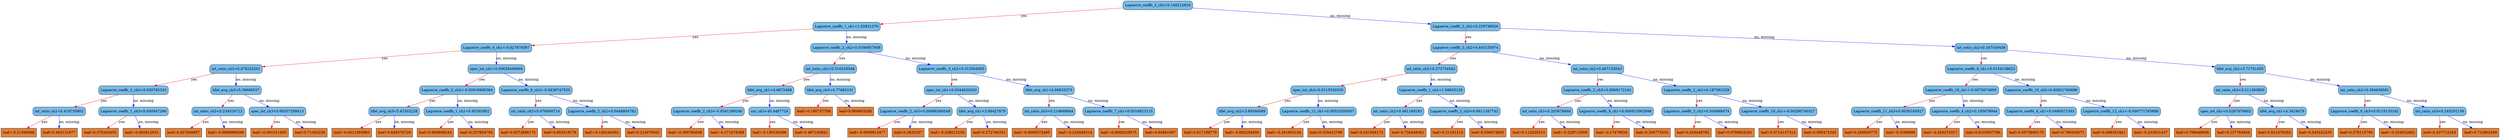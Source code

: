 digraph {
	graph [bb="0,0,8158.6,567",
		rankdir=TB
	];
	node [label="\N"];
	0	[fillcolor="#78bceb",
		height=0.5,
		label="Laguerre_coeffs_2_ch2<0.146212816",
		pos="4141.8,549",
		shape=box,
		style="filled, rounded",
		width=3.1076];
	1	[fillcolor="#78bceb",
		height=0.5,
		label="Laguerre_coeffs_1_ch1<1.02831376",
		pos="2869.8,460.5",
		shape=box,
		style="filled, rounded",
		width=3.0139];
	0 -> 1	[color="#FF0000",
		label=yes,
		lp="3628.8,504.75",
		pos="e,2978.4,468.89 4029.4,540.36 3790.8,524.14 3235.2,486.35 2989.9,469.67"];
	2	[fillcolor="#78bceb",
		height=0.5,
		label="Laguerre_coeffs_2_ch2<0.229748026",
		pos="4801.8,460.5",
		shape=box,
		style="filled, rounded",
		width=3.1076];
	0 -> 2	[color="#0000FF",
		label="no, missing",
		lp="4563.6,504.75",
		pos="e,4689.6,476.19 4254.1,533.28 4371.9,517.83 4556.6,493.63 4678.4,477.66"];
	3	[fillcolor="#78bceb",
		height=0.5,
		label="Laguerre_coeffs_4_ch1<-0.027679367",
		pos="1618.8,372",
		shape=box,
		style="filled, rounded",
		width=3.1701];
	1 -> 3	[color="#FF0000",
		label=yes,
		lp="2365.8,416.25",
		pos="e,1733.2,380.91 2760.9,451.98 2529.6,435.98 1990.3,398.69 1744.7,381.71"];
	4	[fillcolor="#78bceb",
		height=0.5,
		label="Laguerre_coeffs_2_ch2<0.0346957408",
		pos="2869.8,372",
		shape=box,
		style="filled, rounded",
		width=3.2014];
	1 -> 4	[color="#0000FF",
		label="no, missing",
		lp="2901.6,416.25",
		pos="e,2869.8,390.35 2869.8,442.41 2869.8,430.76 2869.8,415.05 2869.8,401.52"];
	5	[fillcolor="#78bceb",
		height=0.5,
		label="Laguerre_coeffs_3_ch2<0.443155974",
		pos="4801.8,372",
		shape=box,
		style="filled, rounded",
		width=3.1076];
	2 -> 5	[color="#FF0000",
		label=yes,
		lp="4810.8,416.25",
		pos="e,4801.8,390.35 4801.8,442.41 4801.8,430.76 4801.8,415.05 4801.8,401.52"];
	6	[fillcolor="#78bceb",
		height=0.5,
		label="int_ratio_ch2<0.347439438",
		pos="6472.8,372",
		shape=box,
		style="filled, rounded",
		width=2.3264];
	2 -> 6	[color="#0000FF",
		label="no, missing",
		lp="5819.6,416.25",
		pos="e,6388.9,377.34 4914,453.69 5224.1,437.64 6089,392.87 6377.6,377.93"];
	7	[fillcolor="#78bceb",
		height=0.5,
		label="int_ratio_ch2<0.478225201",
		pos="770.75,283.5",
		shape=box,
		style="filled, rounded",
		width=2.3264];
	3 -> 7	[color="#FF0000",
		label=yes,
		lp="1279.8,327.75",
		pos="e,854.92,293.09 1504.4,359.33 1335.6,342.12 1023,310.23 865.95,294.21"];
	8	[fillcolor="#78bceb",
		height=0.5,
		label="spec_int_ch1<0.00628499966",
		pos="1618.8,283.5",
		shape=box,
		style="filled, rounded",
		width=2.5035];
	3 -> 8	[color="#0000FF",
		label="no, missing",
		lp="1650.6,327.75",
		pos="e,1618.8,301.85 1618.8,353.91 1618.8,342.26 1618.8,326.55 1618.8,313.02"];
	9	[fillcolor="#78bceb",
		height=0.5,
		label="int_ratio_ch2<0.516329348",
		pos="2720.8,283.5",
		shape=box,
		style="filled, rounded",
		width=2.3264];
	4 -> 9	[color="#FF0000",
		label=yes,
		lp="2817.8,327.75",
		pos="e,2750.7,301.91 2840,353.7 2817.2,340.49 2785.6,322.14 2760.6,307.66"];
	10	[fillcolor="#78bceb",
		height=0.5,
		label="Laguerre_coeffs_3_ch2<0.313504905",
		pos="3082.8,283.5",
		shape=box,
		style="filled, rounded",
		width=3.1076];
	4 -> 10	[color="#0000FF",
		label="no, missing",
		lp="3027.6,327.75",
		pos="e,3040,301.87 2912.6,353.6 2946.3,339.9 2993.5,320.75 3029.6,306.08"];
	15	[fillcolor="#78bceb",
		height=0.5,
		label="Laguerre_coeffs_2_ch2<0.039785333",
		pos="431.75,195",
		shape=box,
		style="filled, rounded",
		width=3.1076];
	7 -> 15	[color="#FF0000",
		label=yes,
		lp="640.75,239.25",
		pos="e,500.13,213.45 702.56,265.1 647.25,250.99 569.21,231.07 511.1,216.25"];
	16	[fillcolor="#78bceb",
		height=0.5,
		label="lifet_avg_ch3<5.39686537",
		pos="770.75,195",
		shape=box,
		style="filled, rounded",
		width=2.2639];
	7 -> 16	[color="#0000FF",
		label="no, missing",
		lp="802.62,239.25",
		pos="e,770.75,213.35 770.75,265.41 770.75,253.76 770.75,238.05 770.75,224.52"];
	17	[fillcolor="#78bceb",
		height=0.5,
		label="Laguerre_coeffs_2_ch2<-0.00919995364",
		pos="1490.8,195",
		shape=box,
		style="filled, rounded",
		width=3.3576];
	8 -> 17	[color="#FF0000",
		label=yes,
		lp="1575.8,239.25",
		pos="e,1516.3,213.27 1593.2,265.2 1573.8,252.12 1547,234.01 1525.7,219.6"];
	18	[fillcolor="#78bceb",
		height=0.5,
		label="Laguerre_coeffs_6_ch3<-0.0439747535",
		pos="1746.8,195",
		shape=box,
		style="filled, rounded",
		width=3.2639];
	8 -> 18	[color="#0000FF",
		label="no, missing",
		lp="1726.6,239.25",
		pos="e,1721.2,213.27 1644.3,265.2 1663.7,252.12 1690.5,234.01 1711.8,219.6"];
	31	[fillcolor="#78bceb",
		height=0.5,
		label="int_ratio_ch1<0.418735802",
		pos="189.75,106.5",
		shape=box,
		style="filled, rounded",
		width=2.3264];
	15 -> 31	[color="#FF0000",
		label=yes,
		lp="341.75,150.75",
		pos="e,238.35,124.87 383.07,176.6 344.42,162.79 290.24,143.42 249.06,128.7"];
	32	[fillcolor="#78bceb",
		height=0.5,
		label="Laguerre_coeffs_1_ch3<0.640847266",
		pos="431.75,106.5",
		shape=box,
		style="filled, rounded",
		width=3.1076];
	15 -> 32	[color="#0000FF",
		label="no, missing",
		lp="463.62,150.75",
		pos="e,431.75,124.85 431.75,176.91 431.75,165.26 431.75,149.55 431.75,136.02"];
	33	[fillcolor="#78bceb",
		height=0.5,
		label="int_ratio_ch3<0.234524712",
		pos="709.75,106.5",
		shape=box,
		style="filled, rounded",
		width=2.3264];
	16 -> 33	[color="#FF0000",
		label=yes,
		lp="754.75,150.75",
		pos="e,721.99,124.85 758.7,176.91 750.07,164.67 738.27,147.95 728.43,133.99"];
	34	[fillcolor="#78bceb",
		height=0.5,
		label="spec_int_ch3<0.00337289413",
		pos="901.75,106.5",
		shape=box,
		style="filled, rounded",
		width=2.5035];
	16 -> 34	[color="#0000FF",
		label="no, missing",
		lp="880.62,150.75",
		pos="e,875.6,124.77 796.94,176.7 816.76,163.62 844.19,145.51 866.01,131.1"];
	63	[fillcolor="#e48038",
		height=0.5,
		label="leaf=-0.21590668",
		pos="56.75,18",
		shape=box,
		style=filled,
		width=1.5764];
	31 -> 63	[color="#FF0000",
		label=yes,
		lp="144.75,62.25",
		pos="e,83.299,36.267 163.16,88.203 142.95,75.062 114.94,56.846 92.733,42.403"];
	64	[fillcolor="#e48038",
		height=0.5,
		label="leaf=0.462131977",
		pos="189.75,18",
		shape=box,
		style=filled,
		width=1.6076];
	31 -> 64	[color="#0000FF",
		label="no, missing",
		lp="221.62,62.25",
		pos="e,189.75,36.35 189.75,88.41 189.75,76.758 189.75,61.047 189.75,47.519"];
	65	[fillcolor="#e48038",
		height=0.5,
		label="leaf=0.375263453",
		pos="323.75,18",
		shape=box,
		style=filled,
		width=1.6076];
	32 -> 65	[color="#FF0000",
		label=yes,
		lp="396.75,62.25",
		pos="e,345.31,36.267 410.15,88.203 394.11,75.356 372.02,57.661 354.19,43.38"];
	66	[fillcolor="#e48038",
		height=0.5,
		label="leaf=-0.062912032",
		pos="459.75,18",
		shape=box,
		style=filled,
		width=1.6701];
	32 -> 66	[color="#0000FF",
		label="no, missing",
		lp="480.62,62.25",
		pos="e,454.13,36.35 437.28,88.41 441.09,76.64 446.24,60.729 450.65,47.11"];
	67	[fillcolor="#e48038",
		height=0.5,
		label="leaf=0.457640857",
		pos="595.75,18",
		shape=box,
		style=filled,
		width=1.6076];
	33 -> 67	[color="#FF0000",
		label=yes,
		lp="672.75,62.25",
		pos="e,618.51,36.267 686.95,88.203 669.95,75.297 646.49,57.498 627.62,43.183"];
	68	[fillcolor="#e48038",
		height=0.5,
		label="leaf=-0.0898988396",
		pos="734.75,18",
		shape=box,
		style=filled,
		width=1.7639];
	33 -> 68	[color="#0000FF",
		label="no, missing",
		lp="756.62,62.25",
		pos="e,729.74,36.35 714.69,88.41 718.09,76.64 722.69,60.729 726.63,47.11"];
	69	[fillcolor="#e48038",
		height=0.5,
		label="leaf=-0.091011405",
		pos="876.75,18",
		shape=box,
		style=filled,
		width=1.6701];
	34 -> 69	[color="#FF0000",
		label=yes,
		lp="900.75,62.25",
		pos="e,881.76,36.35 896.81,88.41 893.41,76.64 888.81,60.729 884.87,47.11"];
	70	[fillcolor="#e48038",
		height=0.5,
		label="leaf=0.71563226",
		pos="1009.8,18",
		shape=box,
		style=filled,
		width=1.5139];
	34 -> 70	[color="#0000FF",
		label="no, missing",
		lp="997.62,62.25",
		pos="e,988.19,36.267 923.35,88.203 939.39,75.356 961.48,57.661 979.31,43.38"];
	35	[fillcolor="#78bceb",
		height=0.5,
		label="lifet_avg_ch3<5.42303228",
		pos="1284.8,106.5",
		shape=box,
		style="filled, rounded",
		width=2.2639];
	17 -> 35	[color="#FF0000",
		label=yes,
		lp="1415.8,150.75",
		pos="e,1326.2,124.91 1449.6,176.7 1417.1,163.08 1371.7,143.99 1336.7,129.32"];
	36	[fillcolor="#78bceb",
		height=0.5,
		label="Laguerre_coeffs_1_ch1<0.95292902",
		pos="1492.8,106.5",
		shape=box,
		style="filled, rounded",
		width=3.0139];
	17 -> 36	[color="#0000FF",
		label="no, missing",
		lp="1524.6,150.75",
		pos="e,1492.3,124.85 1491.1,176.91 1491.4,165.26 1491.8,149.55 1492.1,136.02"];
	37	[fillcolor="#78bceb",
		height=0.5,
		label="int_ratio_ch2<0.476908714",
		pos="1746.8,106.5",
		shape=box,
		style="filled, rounded",
		width=2.3264];
	18 -> 37	[color="#FF0000",
		label=yes,
		lp="1755.8,150.75",
		pos="e,1746.8,124.85 1746.8,176.91 1746.8,165.26 1746.8,149.55 1746.8,136.02"];
	38	[fillcolor="#78bceb",
		height=0.5,
		label="Laguerre_coeffs_2_ch2<0.0446804762",
		pos="1963.8,106.5",
		shape=box,
		style="filled, rounded",
		width=3.2014];
	18 -> 38	[color="#0000FF",
		label="no, missing",
		lp="1906.6,150.75",
		pos="e,1920.2,124.87 1790.4,176.6 1824.8,162.9 1872.8,143.75 1909.6,129.08"];
	71	[fillcolor="#e48038",
		height=0.5,
		label="leaf=-0.0412393883",
		pos="1145.8,18",
		shape=box,
		style=filled,
		width=1.7639];
	35 -> 71	[color="#FF0000",
		label=yes,
		lp="1236.8,62.25",
		pos="e,1173.5,36.267 1257,88.203 1235.7,75.003 1206.3,56.683 1183,42.209"];
	72	[fillcolor="#e48038",
		height=0.5,
		label="leaf=0.646376729",
		pos="1284.8,18",
		shape=box,
		style=filled,
		width=1.6076];
	35 -> 72	[color="#0000FF",
		label="no, missing",
		lp="1316.6,62.25",
		pos="e,1284.8,36.35 1284.8,88.41 1284.8,76.758 1284.8,61.047 1284.8,47.519"];
	73	[fillcolor="#e48038",
		height=0.5,
		label="leaf=0.608949244",
		pos="1418.8,18",
		shape=box,
		style=filled,
		width=1.6076];
	36 -> 73	[color="#FF0000",
		label=yes,
		lp="1471.8,62.25",
		pos="e,1433.6,36.35 1478.1,88.41 1467.6,76.051 1453.1,59.127 1441.1,45.085"];
	74	[fillcolor="#e48038",
		height=0.5,
		label="leaf=0.237854704",
		pos="1552.8,18",
		shape=box,
		style=filled,
		width=1.6076];
	36 -> 74	[color="#0000FF",
		label="no, missing",
		lp="1560.6,62.25",
		pos="e,1540.7,36.35 1504.6,88.41 1513.1,76.169 1524.7,59.449 1534.4,45.487"];
	75	[fillcolor="#e48038",
		height=0.5,
		label="leaf=0.0573686175",
		pos="1689.8,18",
		shape=box,
		style=filled,
		width=1.7014];
	37 -> 75	[color="#FF0000",
		label=yes,
		lp="1732.8,62.25",
		pos="e,1701.2,36.35 1735.5,88.41 1727.5,76.287 1716.6,59.77 1707.5,45.89"];
	76	[fillcolor="#e48038",
		height=0.5,
		label="leaf=0.853019178",
		pos="1826.8,18",
		shape=box,
		style=filled,
		width=1.6076];
	37 -> 76	[color="#0000FF",
		label="no, missing",
		lp="1826.6,62.25",
		pos="e,1810.7,36.35 1762.6,88.41 1774.1,75.934 1789.9,58.805 1803,44.685"];
	77	[fillcolor="#e48038",
		height=0.5,
		label="leaf=-0.146244302",
		pos="1962.8,18",
		shape=box,
		style=filled,
		width=1.6701];
	38 -> 77	[color="#FF0000",
		label=yes,
		lp="1972.8,62.25",
		pos="e,1963,36.35 1963.6,88.41 1963.4,76.758 1963.2,61.047 1963.1,47.519"];
	78	[fillcolor="#e48038",
		height=0.5,
		label="leaf=0.216479361",
		pos="2098.8,18",
		shape=box,
		style=filled,
		width=1.6076];
	38 -> 78	[color="#0000FF",
		label="no, missing",
		lp="2075.6,62.25",
		pos="e,2071.8,36.267 1990.7,88.203 2011.3,75.062 2039.7,56.846 2062.2,42.403"];
	19	[fillcolor="#78bceb",
		height=0.5,
		label="lifet_avg_ch1<4.6872468",
		pos="2510.8,195",
		shape=box,
		style="filled, rounded",
		width=2.1701];
	9 -> 19	[color="#FF0000",
		label=yes,
		lp="2643.8,239.25",
		pos="e,2552.9,213.37 2678.5,265.1 2645.3,251.4 2598.7,232.25 2563.1,217.58"];
	20	[fillcolor="#78bceb",
		height=0.5,
		label="lifet_avg_ch3<4.77883101",
		pos="2720.8,195",
		shape=box,
		style="filled, rounded",
		width=2.2639];
	9 -> 20	[color="#0000FF",
		label="no, missing",
		lp="2752.6,239.25",
		pos="e,2720.8,213.35 2720.8,265.41 2720.8,253.76 2720.8,238.05 2720.8,224.52"];
	21	[fillcolor="#78bceb",
		height=0.5,
		label="spec_int_ch1<0.0344020203",
		pos="3082.8,195",
		shape=box,
		style="filled, rounded",
		width=2.4097];
	10 -> 21	[color="#FF0000",
		label=yes,
		lp="3091.8,239.25",
		pos="e,3082.8,213.35 3082.8,265.41 3082.8,253.76 3082.8,238.05 3082.8,224.52"];
	22	[fillcolor="#78bceb",
		height=0.5,
		label="lifet_avg_ch1<4.60633373",
		pos="3421.8,195",
		shape=box,
		style="filled, rounded",
		width=2.2639];
	10 -> 22	[color="#0000FF",
		label="no, missing",
		lp="3314.6,239.25",
		pos="e,3353.4,213.45 3150.9,265.1 3206.3,250.99 3284.3,231.07 3342.4,216.25"];
	39	[fillcolor="#78bceb",
		height=0.5,
		label="Laguerre_coeffs_2_ch3<-0.0541299246",
		pos="2309.8,106.5",
		shape=box,
		style="filled, rounded",
		width=3.2639];
	19 -> 39	[color="#FF0000",
		label=yes,
		lp="2437.8,150.75",
		pos="e,2350.2,124.91 2470.6,176.7 2438.9,163.08 2394.5,143.99 2360.4,129.32"];
	40	[fillcolor="#78bceb",
		height=0.5,
		label="snr_ch3<40.4487724",
		pos="2510.8,106.5",
		shape=box,
		style="filled, rounded",
		width=1.8264];
	19 -> 40	[color="#0000FF",
		label="no, missing",
		lp="2542.6,150.75",
		pos="e,2510.8,124.85 2510.8,176.91 2510.8,165.26 2510.8,149.55 2510.8,136.02"];
	41	[fillcolor="#e48038",
		height=0.5,
		label="leaf=-0.190737709",
		pos="2654.8,106.5",
		shape=box,
		style=filled,
		width=1.6701];
	20 -> 41	[color="#FF0000",
		label=yes,
		lp="2702.8,150.75",
		pos="e,2668,124.85 2707.7,176.91 2698.4,164.67 2685.6,147.95 2675,133.99"];
	42	[fillcolor="#e48038",
		height=0.5,
		label="leaf=0.900803268",
		pos="2790.8,106.5",
		shape=box,
		style=filled,
		width=1.6076];
	20 -> 42	[color="#0000FF",
		label="no, missing",
		lp="2794.6,150.75",
		pos="e,2776.7,124.85 2734.6,176.91 2744.6,164.55 2758.3,147.63 2769.6,133.58"];
	79	[fillcolor="#e48038",
		height=0.5,
		label="leaf=-0.390783638",
		pos="2234.8,18",
		shape=box,
		style=filled,
		width=1.6701];
	39 -> 79	[color="#FF0000",
		label=yes,
		lp="2288.8,62.25",
		pos="e,2249.8,36.35 2294.9,88.41 2284.1,75.934 2269.3,58.805 2257,44.685"];
	80	[fillcolor="#e48038",
		height=0.5,
		label="leaf=-0.271678388",
		pos="2372.8,18",
		shape=box,
		style=filled,
		width=1.6701];
	39 -> 80	[color="#0000FF",
		label="no, missing",
		lp="2379.6,62.25",
		pos="e,2360.1,36.35 2322.2,88.41 2331.1,76.169 2343.3,59.449 2353.5,45.487"];
	81	[fillcolor="#e48038",
		height=0.5,
		label="leaf=-0.130230308",
		pos="2510.8,18",
		shape=box,
		style=filled,
		width=1.6701];
	40 -> 81	[color="#FF0000",
		label=yes,
		lp="2519.8,62.25",
		pos="e,2510.8,36.35 2510.8,88.41 2510.8,76.758 2510.8,61.047 2510.8,47.519"];
	82	[fillcolor="#e48038",
		height=0.5,
		label="leaf=0.487163842",
		pos="2646.8,18",
		shape=box,
		style=filled,
		width=1.6076];
	40 -> 82	[color="#0000FF",
		label="no, missing",
		lp="2623.6,62.25",
		pos="e,2619.6,36.267 2537.9,88.203 2558.6,75.062 2587.2,56.846 2610,42.403"];
	43	[fillcolor="#78bceb",
		height=0.5,
		label="Laguerre_coeffs_2_ch3<0.00986260548",
		pos="2985.8,106.5",
		shape=box,
		style="filled, rounded",
		width=3.2951];
	21 -> 43	[color="#FF0000",
		label=yes,
		lp="3052.8,150.75",
		pos="e,3005.2,124.85 3063.6,176.91 3049.3,164.2 3029.7,146.66 3013.7,132.39"];
	44	[fillcolor="#78bceb",
		height=0.5,
		label="lifet_avg_ch1<3.86427879",
		pos="3203.8,106.5",
		shape=box,
		style="filled, rounded",
		width=2.2639];
	21 -> 44	[color="#0000FF",
		label="no, missing",
		lp="3186.6,150.75",
		pos="e,3179.6,124.77 3106.9,176.7 3125.2,163.68 3150.4,145.67 3170.5,131.29"];
	45	[fillcolor="#78bceb",
		height=0.5,
		label="int_ratio_ch3<0.214668944",
		pos="3421.8,106.5",
		shape=box,
		style="filled, rounded",
		width=2.3264];
	22 -> 45	[color="#FF0000",
		label=yes,
		lp="3430.8,150.75",
		pos="e,3421.8,124.85 3421.8,176.91 3421.8,165.26 3421.8,149.55 3421.8,136.02"];
	46	[fillcolor="#78bceb",
		height=0.5,
		label="Laguerre_coeffs_7_ch1<0.0516822115",
		pos="3649.8,106.5",
		shape=box,
		style="filled, rounded",
		width=3.2014];
	22 -> 46	[color="#0000FF",
		label="no, missing",
		lp="3588.6,150.75",
		pos="e,3604,124.87 3467.6,176.6 3503.9,162.85 3554.6,143.58 3593.4,128.89"];
	83	[fillcolor="#e48038",
		height=0.5,
		label="leaf=-0.0959812477",
		pos="2828.8,18",
		shape=box,
		style=filled,
		width=1.7639];
	43 -> 83	[color="#FF0000",
		label=yes,
		lp="2930.8,62.25",
		pos="e,2860.4,36.415 2954.4,88.203 2930.3,74.928 2896.8,56.477 2870.4,41.964"];
	84	[fillcolor="#e48038",
		height=0.5,
		label="leaf=0.2832537",
		pos="2961.8,18",
		shape=box,
		style=filled,
		width=1.4201];
	43 -> 84	[color="#0000FF",
		label="no, missing",
		lp="3008.6,62.25",
		pos="e,2966.6,36.35 2981,88.41 2977.7,76.64 2973.3,60.729 2969.5,47.11"];
	85	[fillcolor="#e48038",
		height=0.5,
		label="leaf=-0.328012258",
		pos="3090.8,18",
		shape=box,
		style=filled,
		width=1.6701];
	44 -> 85	[color="#FF0000",
		label=yes,
		lp="3166.8,62.25",
		pos="e,3113.3,36.267 3181.2,88.203 3164.3,75.297 3141,57.498 3122.3,43.183"];
	86	[fillcolor="#e48038",
		height=0.5,
		label="leaf=0.272766352",
		pos="3226.8,18",
		shape=box,
		style=filled,
		width=1.6076];
	44 -> 86	[color="#0000FF",
		label="no, missing",
		lp="3249.6,62.25",
		pos="e,3222.1,36.35 3208.3,88.41 3211.4,76.64 3215.7,60.729 3219.3,47.11"];
	87	[fillcolor="#e48038",
		height=0.5,
		label="leaf=-0.0690572485",
		pos="3365.8,18",
		shape=box,
		style=filled,
		width=1.7639];
	45 -> 87	[color="#FF0000",
		label=yes,
		lp="3408.8,62.25",
		pos="e,3377,36.35 3410.7,88.41 3402.8,76.287 3392.1,59.77 3383.2,45.89"];
	88	[fillcolor="#e48038",
		height=0.5,
		label="leaf=-0.234040514",
		pos="3507.8,18",
		shape=box,
		style=filled,
		width=1.6701];
	45 -> 88	[color="#0000FF",
		label="no, missing",
		lp="3504.6,62.25",
		pos="e,3490.5,36.35 3438.7,88.41 3451.3,75.816 3468.5,58.481 3482.6,44.286"];
	89	[fillcolor="#e48038",
		height=0.5,
		label="leaf=-0.0682029575",
		pos="3649.8,18",
		shape=box,
		style=filled,
		width=1.7639];
	46 -> 89	[color="#FF0000",
		label=yes,
		lp="3658.8,62.25",
		pos="e,3649.8,36.35 3649.8,88.41 3649.8,76.758 3649.8,61.047 3649.8,47.519"];
	90	[fillcolor="#e48038",
		height=0.5,
		label="leaf=0.64861697",
		pos="3785.8,18",
		shape=box,
		style=filled,
		width=1.5139];
	46 -> 90	[color="#0000FF",
		label="no, missing",
		lp="3762.6,62.25",
		pos="e,3758.6,36.267 3676.9,88.203 3697.6,75.062 3726.2,56.846 3749,42.403"];
	11	[fillcolor="#78bceb",
		height=0.5,
		label="int_ratio_ch2<0.373754442",
		pos="4680.8,283.5",
		shape=box,
		style="filled, rounded",
		width=2.3264];
	5 -> 11	[color="#FF0000",
		label=yes,
		lp="4761.8,327.75",
		pos="e,4704.9,301.77 4777.6,353.7 4759.3,340.68 4734.1,322.67 4714,308.29"];
	12	[fillcolor="#78bceb",
		height=0.5,
		label="int_ratio_ch2<0.467153043",
		pos="5195.8,283.5",
		shape=box,
		style="filled, rounded",
		width=2.3264];
	5 -> 12	[color="#0000FF",
		label="no, missing",
		lp="5066.6,327.75",
		pos="e,5116.3,301.95 4881,353.6 4945.8,339.37 5037.5,319.24 5105.2,304.38"];
	13	[fillcolor="#78bceb",
		height=0.5,
		label="Laguerre_coeffs_9_ch1<0.0154139623",
		pos="6472.8,283.5",
		shape=box,
		style="filled, rounded",
		width=3.2014];
	6 -> 13	[color="#FF0000",
		label=yes,
		lp="6481.8,327.75",
		pos="e,6472.8,301.85 6472.8,353.91 6472.8,342.26 6472.8,326.55 6472.8,313.02"];
	14	[fillcolor="#78bceb",
		height=0.5,
		label="lifet_avg_ch2<3.71701455",
		pos="7314.8,283.5",
		shape=box,
		style="filled, rounded",
		width=2.2639];
	6 -> 14	[color="#0000FF",
		label="no, missing",
		lp="7001.6,327.75",
		pos="e,7232.9,292.91 6557,362.35 6715.4,346.07 7056.9,310.99 7221.8,294.05"];
	23	[fillcolor="#78bceb",
		height=0.5,
		label="spec_int_ch3<0.0115529355",
		pos="4299.8,195",
		shape=box,
		style="filled, rounded",
		width=2.4097];
	11 -> 23	[color="#FF0000",
		label=yes,
		lp="4533.8,239.25",
		pos="e,4376.6,213.45 4604.1,265.1 4541.6,250.9 4453.1,230.82 4387.7,215.97"];
	24	[fillcolor="#78bceb",
		height=0.5,
		label="Laguerre_coeffs_1_ch1<1.08835125",
		pos="4680.8,195",
		shape=box,
		style="filled, rounded",
		width=3.0139];
	11 -> 24	[color="#0000FF",
		label="no, missing",
		lp="4712.6,239.25",
		pos="e,4680.8,213.35 4680.8,265.41 4680.8,253.76 4680.8,238.05 4680.8,224.52"];
	25	[fillcolor="#78bceb",
		height=0.5,
		label="Laguerre_coeffs_2_ch3<0.0869172141",
		pos="5195.8,195",
		shape=box,
		style="filled, rounded",
		width=3.2014];
	12 -> 25	[color="#FF0000",
		label=yes,
		lp="5204.8,239.25",
		pos="e,5195.8,213.35 5195.8,265.41 5195.8,253.76 5195.8,238.05 5195.8,224.52"];
	26	[fillcolor="#78bceb",
		height=0.5,
		label="Laguerre_coeffs_2_ch2<0.187362328",
		pos="5537.8,195",
		shape=box,
		style="filled, rounded",
		width=3.1076];
	12 -> 26	[color="#0000FF",
		label="no, missing",
		lp="5429.6,239.25",
		pos="e,5468.8,213.45 5264.5,265.1 5320.3,250.99 5399.1,231.07 5457.7,216.25"];
	47	[fillcolor="#78bceb",
		height=0.5,
		label="lifet_avg_ch2<3.89346099",
		pos="4051.8,106.5",
		shape=box,
		style="filled, rounded",
		width=2.2639];
	23 -> 47	[color="#FF0000",
		label=yes,
		lp="4207.8,150.75",
		pos="e,4101.6,124.87 4249.9,176.6 4210.2,162.76 4154.5,143.34 4112.3,128.61"];
	48	[fillcolor="#78bceb",
		height=0.5,
		label="Laguerre_coeffs_11_ch1<0.00525200507",
		pos="4299.8,106.5",
		shape=box,
		style="filled, rounded",
		width=3.3889];
	23 -> 48	[color="#0000FF",
		label="no, missing",
		lp="4331.6,150.75",
		pos="e,4299.8,124.85 4299.8,176.91 4299.8,165.26 4299.8,149.55 4299.8,136.02"];
	49	[fillcolor="#78bceb",
		height=0.5,
		label="int_ratio_ch2<0.461169183",
		pos="4571.8,106.5",
		shape=box,
		style="filled, rounded",
		width=2.3264];
	24 -> 49	[color="#FF0000",
		label=yes,
		lp="4645.8,150.75",
		pos="e,4593.5,124.77 4659,176.7 4642.8,163.86 4620.5,146.16 4602.5,131.88"];
	50	[fillcolor="#78bceb",
		height=0.5,
		label="Laguerre_coeffs_2_ch3<0.0611347742",
		pos="4788.8,106.5",
		shape=box,
		style="filled, rounded",
		width=3.2014];
	24 -> 50	[color="#0000FF",
		label="no, missing",
		lp="4776.6,150.75",
		pos="e,4767.2,124.77 4702.3,176.7 4718.4,163.86 4740.5,146.16 4758.3,131.88"];
	91	[fillcolor="#e48038",
		height=0.5,
		label="leaf=0.617199779",
		pos="3915.8,18",
		shape=box,
		style=filled,
		width=1.6076];
	47 -> 91	[color="#FF0000",
		label=yes,
		lp="4005.8,62.25",
		pos="e,3942.9,36.267 4024.6,88.203 4003.9,75.062 3975.3,56.846 3952.5,42.403"];
	92	[fillcolor="#e48038",
		height=0.5,
		label="leaf=-0.092254959",
		pos="4051.8,18",
		shape=box,
		style=filled,
		width=1.6701];
	47 -> 92	[color="#0000FF",
		label="no, missing",
		lp="4083.6,62.25",
		pos="e,4051.8,36.35 4051.8,88.41 4051.8,76.758 4051.8,61.047 4051.8,47.519"];
	93	[fillcolor="#e48038",
		height=0.5,
		label="leaf=-0.261905104",
		pos="4189.8,18",
		shape=box,
		style=filled,
		width=1.6701];
	48 -> 93	[color="#FF0000",
		label=yes,
		lp="4263.8,62.25",
		pos="e,4211.7,36.267 4277.8,88.203 4261.4,75.356 4238.9,57.661 4220.8,43.38"];
	94	[fillcolor="#e48038",
		height=0.5,
		label="leaf=0.329412788",
		pos="4325.8,18",
		shape=box,
		style=filled,
		width=1.6076];
	48 -> 94	[color="#0000FF",
		label="no, missing",
		lp="4347.6,62.25",
		pos="e,4320.5,36.35 4304.9,88.41 4308.4,76.64 4313.2,60.729 4317.3,47.11"];
	95	[fillcolor="#e48038",
		height=0.5,
		label="leaf=0.541928172",
		pos="4459.8,18",
		shape=box,
		style=filled,
		width=1.6076];
	49 -> 95	[color="#FF0000",
		label=yes,
		lp="4535.8,62.25",
		pos="e,4482.1,36.267 4549.4,88.203 4532.6,75.297 4509.6,57.498 4491.1,43.183"];
	96	[fillcolor="#e48038",
		height=0.5,
		label="leaf=0.736449361",
		pos="4593.8,18",
		shape=box,
		style=filled,
		width=1.6076];
	49 -> 96	[color="#0000FF",
		label="no, missing",
		lp="4616.6,62.25",
		pos="e,4589.3,36.35 4576.1,88.41 4579.1,76.64 4583.1,60.729 4586.6,47.11"];
	97	[fillcolor="#e48038",
		height=0.5,
		label="leaf=0.21101214",
		pos="4723.8,18",
		shape=box,
		style=filled,
		width=1.5139];
	50 -> 97	[color="#FF0000",
		label=yes,
		lp="4771.8,62.25",
		pos="e,4736.8,36.35 4775.9,88.41 4766.7,76.169 4754.1,59.449 4743.7,45.487"];
	98	[fillcolor="#e48038",
		height=0.5,
		label="leaf=0.506074905",
		pos="4853.8,18",
		shape=box,
		style=filled,
		width=1.6076];
	50 -> 98	[color="#0000FF",
		label="no, missing",
		lp="4859.6,62.25",
		pos="e,4840.7,36.35 4801.6,88.41 4810.8,76.169 4823.4,59.449 4833.8,45.487"];
	51	[fillcolor="#78bceb",
		height=0.5,
		label="int_ratio_ch3<0.203678846",
		pos="5048.8,106.5",
		shape=box,
		style="filled, rounded",
		width=2.3264];
	25 -> 51	[color="#FF0000",
		label=yes,
		lp="5144.8,150.75",
		pos="e,5078.3,124.91 5166.4,176.7 5143.9,163.49 5112.7,145.14 5088.1,130.66"];
	52	[fillcolor="#78bceb",
		height=0.5,
		label="Laguerre_coeffs_9_ch1<0.000912062998",
		pos="5272.8,106.5",
		shape=box,
		style="filled, rounded",
		width=3.3889];
	25 -> 52	[color="#0000FF",
		label="no, missing",
		lp="5273.6,150.75",
		pos="e,5257.3,124.85 5211,176.91 5222.1,164.43 5237.3,147.3 5249.9,133.18"];
	53	[fillcolor="#78bceb",
		height=0.5,
		label="Laguerre_coeffs_3_ch2<0.504668474",
		pos="5537.8,106.5",
		shape=box,
		style="filled, rounded",
		width=3.1076];
	26 -> 53	[color="#FF0000",
		label=yes,
		lp="5546.8,150.75",
		pos="e,5537.8,124.85 5537.8,176.91 5537.8,165.26 5537.8,149.55 5537.8,136.02"];
	54	[fillcolor="#78bceb",
		height=0.5,
		label="Laguerre_coeffs_10_ch1<-0.00296740327",
		pos="5803.8,106.5",
		shape=box,
		style="filled, rounded",
		width=3.4514];
	26 -> 54	[color="#0000FF",
		label="no, missing",
		lp="5726.6,150.75",
		pos="e,5750.3,124.87 5591.3,176.6 5634,162.7 5694.1,143.17 5739.4,128.42"];
	99	[fillcolor="#e48038",
		height=0.5,
		label="leaf=0.112025313",
		pos="4987.8,18",
		shape=box,
		style=filled,
		width=1.6076];
	51 -> 99	[color="#FF0000",
		label=yes,
		lp="5032.8,62.25",
		pos="e,5000,36.35 5036.7,88.41 5028.1,76.169 5016.3,59.449 5006.4,45.487"];
	100	[fillcolor="#e48038",
		height=0.5,
		label="leaf=-0.229713008",
		pos="5123.8,18",
		shape=box,
		style=filled,
		width=1.6701];
	51 -> 100	[color="#0000FF",
		label="no, missing",
		lp="5125.6,62.25",
		pos="e,5108.7,36.35 5063.6,88.41 5074.4,75.934 5089.2,58.805 5101.5,44.685"];
	101	[fillcolor="#e48038",
		height=0.5,
		label="leaf=-0.17479834",
		pos="5258.8,18",
		shape=box,
		style=filled,
		width=1.5764];
	52 -> 101	[color="#FF0000",
		label=yes,
		lp="5276.8,62.25",
		pos="e,5261.6,36.35 5270,88.41 5268.1,76.758 5265.6,61.047 5263.4,47.519"];
	102	[fillcolor="#e48038",
		height=0.5,
		label="leaf=0.200773552",
		pos="5391.8,18",
		shape=box,
		style=filled,
		width=1.6076];
	52 -> 102	[color="#0000FF",
		label="no, missing",
		lp="5375.6,62.25",
		pos="e,5368,36.267 5296.5,88.203 5314.4,75.238 5339,57.336 5358.7,42.988"];
	103	[fillcolor="#e48038",
		height=0.5,
		label="leaf=0.426448792",
		pos="5525.8,18",
		shape=box,
		style=filled,
		width=1.6076];
	53 -> 103	[color="#FF0000",
		label=yes,
		lp="5542.8,62.25",
		pos="e,5528.2,36.35 5535.4,88.41 5533.8,76.758 5531.6,61.047 5529.7,47.519"];
	104	[fillcolor="#e48038",
		height=0.5,
		label="leaf=0.0799834281",
		pos="5662.8,18",
		shape=box,
		style=filled,
		width=1.7014];
	53 -> 104	[color="#0000FF",
		label="no, missing",
		lp="5643.6,62.25",
		pos="e,5637.8,36.267 5562.7,88.203 5581.6,75.179 5607.6,57.173 5628.4,42.792"];
	105	[fillcolor="#e48038",
		height=0.5,
		label="leaf=0.0714147314",
		pos="5803.8,18",
		shape=box,
		style=filled,
		width=1.7014];
	54 -> 105	[color="#FF0000",
		label=yes,
		lp="5812.8,62.25",
		pos="e,5803.8,36.35 5803.8,88.41 5803.8,76.758 5803.8,61.047 5803.8,47.519"];
	106	[fillcolor="#e48038",
		height=0.5,
		label="leaf=0.585472345",
		pos="5940.8,18",
		shape=box,
		style=filled,
		width=1.6076];
	54 -> 106	[color="#0000FF",
		label="no, missing",
		lp="5916.6,62.25",
		pos="e,5913.4,36.267 5831.1,88.203 5852,75.062 5880.8,56.846 5903.7,42.403"];
	27	[fillcolor="#78bceb",
		height=0.5,
		label="Laguerre_coeffs_10_ch1<-0.0075674965",
		pos="6406.8,195",
		shape=box,
		style="filled, rounded",
		width=3.3576];
	13 -> 27	[color="#FF0000",
		label=yes,
		lp="6454.8,239.25",
		pos="e,6420,213.35 6459.7,265.41 6450.4,253.17 6437.6,236.45 6427,222.49"];
	28	[fillcolor="#78bceb",
		height=0.5,
		label="Laguerre_coeffs_10_ch2<0.00921760686",
		pos="6667.8,195",
		shape=box,
		style="filled, rounded",
		width=3.3889];
	13 -> 28	[color="#0000FF",
		label="no, missing",
		lp="6619.6,239.25",
		pos="e,6628.5,213.41 6511.7,265.2 6542.3,251.63 6585.1,232.66 6618.1,218.01"];
	29	[fillcolor="#78bceb",
		height=0.5,
		label="int_ratio_ch3<0.211393893",
		pos="7314.8,195",
		shape=box,
		style="filled, rounded",
		width=2.3264];
	14 -> 29	[color="#FF0000",
		label=yes,
		lp="7323.8,239.25",
		pos="e,7314.8,213.35 7314.8,265.41 7314.8,253.76 7314.8,238.05 7314.8,224.52"];
	30	[fillcolor="#78bceb",
		height=0.5,
		label="int_ratio_ch2<0.394639581",
		pos="7721.8,195",
		shape=box,
		style="filled, rounded",
		width=2.3264];
	14 -> 30	[color="#0000FF",
		label="no, missing",
		lp="7586.6,239.25",
		pos="e,7639.7,213.45 7396.6,265.1 7463.7,250.84 7558.7,230.66 7628.7,215.79"];
	55	[fillcolor="#78bceb",
		height=0.5,
		label="Laguerre_coeffs_11_ch3<0.0030165927",
		pos="6163.8,106.5",
		shape=box,
		style="filled, rounded",
		width=3.2951];
	27 -> 55	[color="#FF0000",
		label=yes,
		lp="6316.8,150.75",
		pos="e,6212.6,124.87 6357.9,176.6 6319.1,162.79 6264.7,143.42 6223.3,128.7"];
	56	[fillcolor="#78bceb",
		height=0.5,
		label="Laguerre_coeffs_4_ch2<0.185678944",
		pos="6412.8,106.5",
		shape=box,
		style="filled, rounded",
		width=3.1076];
	27 -> 56	[color="#0000FF",
		label="no, missing",
		lp="6442.6,150.75",
		pos="e,6411.5,124.85 6407.9,176.91 6408.7,165.26 6409.8,149.55 6410.8,136.02"];
	57	[fillcolor="#78bceb",
		height=0.5,
		label="Laguerre_coeffs_4_ch1<0.0460071303",
		pos="6665.8,106.5",
		shape=box,
		style="filled, rounded",
		width=3.2014];
	28 -> 57	[color="#FF0000",
		label=yes,
		lp="6676.8,150.75",
		pos="e,6666.2,124.85 6667.4,176.91 6667.1,165.26 6666.7,149.55 6666.4,136.02"];
	58	[fillcolor="#78bceb",
		height=0.5,
		label="Laguerre_coeffs_12_ch1<-0.000771765888",
		pos="6926.8,106.5",
		shape=box,
		style="filled, rounded",
		width=3.5451];
	28 -> 58	[color="#0000FF",
		label="no, missing",
		lp="6852.6,150.75",
		pos="e,6874.7,124.87 6719.9,176.6 6761.4,162.73 6819.7,143.25 6863.8,128.51"];
	107	[fillcolor="#e48038",
		height=0.5,
		label="leaf=0.266920775",
		pos="6074.8,18",
		shape=box,
		style=filled,
		width=1.6076];
	55 -> 107	[color="#FF0000",
		label=yes,
		lp="6136.8,62.25",
		pos="e,6092.6,36.35 6146.2,88.41 6133.2,75.816 6115.4,58.481 6100.8,44.286"];
	108	[fillcolor="#e48038",
		height=0.5,
		label="leaf=-0.3190898",
		pos="6203.8,18",
		shape=box,
		style=filled,
		width=1.4826];
	55 -> 108	[color="#0000FF",
		label="no, missing",
		lp="6219.6,62.25",
		pos="e,6195.7,36.35 6171.7,88.41 6177.2,76.522 6184.6,60.41 6190.9,46.702"];
	109	[fillcolor="#e48038",
		height=0.5,
		label="leaf=-0.420274317",
		pos="6335.8,18",
		shape=box,
		style=filled,
		width=1.6701];
	56 -> 109	[color="#FF0000",
		label=yes,
		lp="6390.8,62.25",
		pos="e,6351.2,36.35 6397.5,88.41 6386.4,75.934 6371.2,58.805 6358.6,44.685"];
	110	[fillcolor="#e48038",
		height=0.5,
		label="leaf=0.0103037786",
		pos="6474.8,18",
		shape=box,
		style=filled,
		width=1.7014];
	56 -> 110	[color="#0000FF",
		label="no, missing",
		lp="6481.6,62.25",
		pos="e,6462.3,36.35 6425,88.41 6433.8,76.169 6445.8,59.449 6455.8,45.487"];
	111	[fillcolor="#e48038",
		height=0.5,
		label="leaf=0.0573686175",
		pos="6615.8,18",
		shape=box,
		style=filled,
		width=1.7014];
	57 -> 111	[color="#FF0000",
		label=yes,
		lp="6654.8,62.25",
		pos="e,6625.8,36.35 6655.9,88.41 6648.9,76.405 6639.5,60.091 6631.5,46.295"];
	112	[fillcolor="#e48038",
		height=0.5,
		label="leaf=0.786534071",
		pos="6752.8,18",
		shape=box,
		style=filled,
		width=1.6076];
	57 -> 112	[color="#0000FF",
		label="no, missing",
		lp="6749.6,62.25",
		pos="e,6735.3,36.35 6682.9,88.41 6695.6,75.816 6713,58.481 6727.3,44.286"];
	113	[fillcolor="#e48038",
		height=0.5,
		label="leaf=0.488353461",
		pos="6886.8,18",
		shape=box,
		style=filled,
		width=1.6076];
	58 -> 113	[color="#FF0000",
		label=yes,
		lp="6919.8,62.25",
		pos="e,6894.8,36.35 6918.8,88.41 6913.3,76.522 6905.9,60.41 6899.6,46.702"];
	114	[fillcolor="#e48038",
		height=0.5,
		label="leaf=-0.233031437",
		pos="7022.8,18",
		shape=box,
		style=filled,
		width=1.6701];
	58 -> 114	[color="#0000FF",
		label="no, missing",
		lp="7015.6,62.25",
		pos="e,7003.5,36.35 6945.7,88.41 6959.8,75.698 6979.3,58.157 6995.1,43.889"];
	59	[fillcolor="#78bceb",
		height=0.5,
		label="spec_int_ch1<0.0267670602",
		pos="7268.8,106.5",
		shape=box,
		style="filled, rounded",
		width=2.4097];
	29 -> 59	[color="#FF0000",
		label=yes,
		lp="7305.8,150.75",
		pos="e,7278,124.85 7305.7,176.91 7299.3,164.9 7290.6,148.59 7283.3,134.8"];
	60	[fillcolor="#78bceb",
		height=0.5,
		label="lifet_avg_ch1<4.3418479",
		pos="7451.8,106.5",
		shape=box,
		style="filled, rounded",
		width=2.1701];
	29 -> 60	[color="#0000FF",
		label="no, missing",
		lp="7427.6,150.75",
		pos="e,7424.4,124.77 7342.1,176.7 7363,163.56 7391.8,145.35 7414.7,130.9"];
	61	[fillcolor="#78bceb",
		height=0.5,
		label="Laguerre_coeffs_9_ch3<0.0119133182",
		pos="7721.8,106.5",
		shape=box,
		style="filled, rounded",
		width=3.2014];
	30 -> 61	[color="#FF0000",
		label=yes,
		lp="7730.8,150.75",
		pos="e,7721.8,124.85 7721.8,176.91 7721.8,165.26 7721.8,149.55 7721.8,136.02"];
	62	[fillcolor="#78bceb",
		height=0.5,
		label="int_ratio_ch3<0.245201156",
		pos="7966.8,106.5",
		shape=box,
		style="filled, rounded",
		width=2.3264];
	30 -> 62	[color="#0000FF",
		label="no, missing",
		lp="7898.6,150.75",
		pos="e,7917.5,124.87 7771,176.6 7810.2,162.79 7865,143.42 7906.7,128.7"];
	115	[fillcolor="#e48038",
		height=0.5,
		label="leaf=0.706048608",
		pos="7158.8,18",
		shape=box,
		style=filled,
		width=1.6076];
	59 -> 115	[color="#FF0000",
		label=yes,
		lp="7232.8,62.25",
		pos="e,7180.7,36.267 7246.8,88.203 7230.4,75.356 7207.9,57.661 7189.8,43.38"];
	116	[fillcolor="#e48038",
		height=0.5,
		label="leaf=0.137764826",
		pos="7292.8,18",
		shape=box,
		style=filled,
		width=1.6076];
	59 -> 116	[color="#0000FF",
		label="no, missing",
		lp="7315.6,62.25",
		pos="e,7287.9,36.35 7273.5,88.41 7276.8,76.64 7281.2,60.729 7285,47.11"];
	117	[fillcolor="#e48038",
		height=0.5,
		label="leaf=0.821670294",
		pos="7426.8,18",
		shape=box,
		style=filled,
		width=1.6076];
	60 -> 117	[color="#FF0000",
		label=yes,
		lp="7450.8,62.25",
		pos="e,7431.8,36.35 7446.8,88.41 7443.4,76.64 7438.8,60.729 7434.9,47.11"];
	118	[fillcolor="#e48038",
		height=0.5,
		label="leaf=0.545422435",
		pos="7560.8,18",
		shape=box,
		style=filled,
		width=1.6076];
	60 -> 118	[color="#0000FF",
		label="no, missing",
		lp="7548.6,62.25",
		pos="e,7539,36.267 7473.5,88.203 7489.7,75.356 7512,57.661 7530,43.38"];
	119	[fillcolor="#e48038",
		height=0.5,
		label="leaf=0.378110796",
		pos="7694.8,18",
		shape=box,
		style=filled,
		width=1.6076];
	61 -> 119	[color="#FF0000",
		label=yes,
		lp="7719.8,62.25",
		pos="e,7700.2,36.35 7716.4,88.41 7712.7,76.64 7707.8,60.729 7703.5,47.11"];
	120	[fillcolor="#e48038",
		height=0.5,
		label="leaf=-0.254552662",
		pos="7830.8,18",
		shape=box,
		style=filled,
		width=1.6701];
	61 -> 120	[color="#0000FF",
		label="no, missing",
		lp="7818.6,62.25",
		pos="e,7809,36.267 7743.5,88.203 7759.7,75.356 7782,57.661 7800,43.38"];
	121	[fillcolor="#e48038",
		height=0.5,
		label="leaf=0.437712163",
		pos="7966.8,18",
		shape=box,
		style=filled,
		width=1.6076];
	62 -> 121	[color="#FF0000",
		label=yes,
		lp="7975.8,62.25",
		pos="e,7966.8,36.35 7966.8,88.41 7966.8,76.758 7966.8,61.047 7966.8,47.519"];
	122	[fillcolor="#e48038",
		height=0.5,
		label="leaf=0.712802589",
		pos="8100.8,18",
		shape=box,
		style=filled,
		width=1.6076];
	62 -> 122	[color="#0000FF",
		label="no, missing",
		lp="8078.6,62.25",
		pos="e,8074,36.267 7993.5,88.203 8013.9,75.062 8042.1,56.846 8064.5,42.403"];
}
